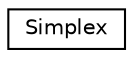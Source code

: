 digraph "Graphical Class Hierarchy"
{
  edge [fontname="Helvetica",fontsize="10",labelfontname="Helvetica",labelfontsize="10"];
  node [fontname="Helvetica",fontsize="10",shape=record];
  rankdir="LR";
  Node0 [label="Simplex",height=0.2,width=0.4,color="black", fillcolor="white", style="filled",URL="$class_simplex.html"];
}

